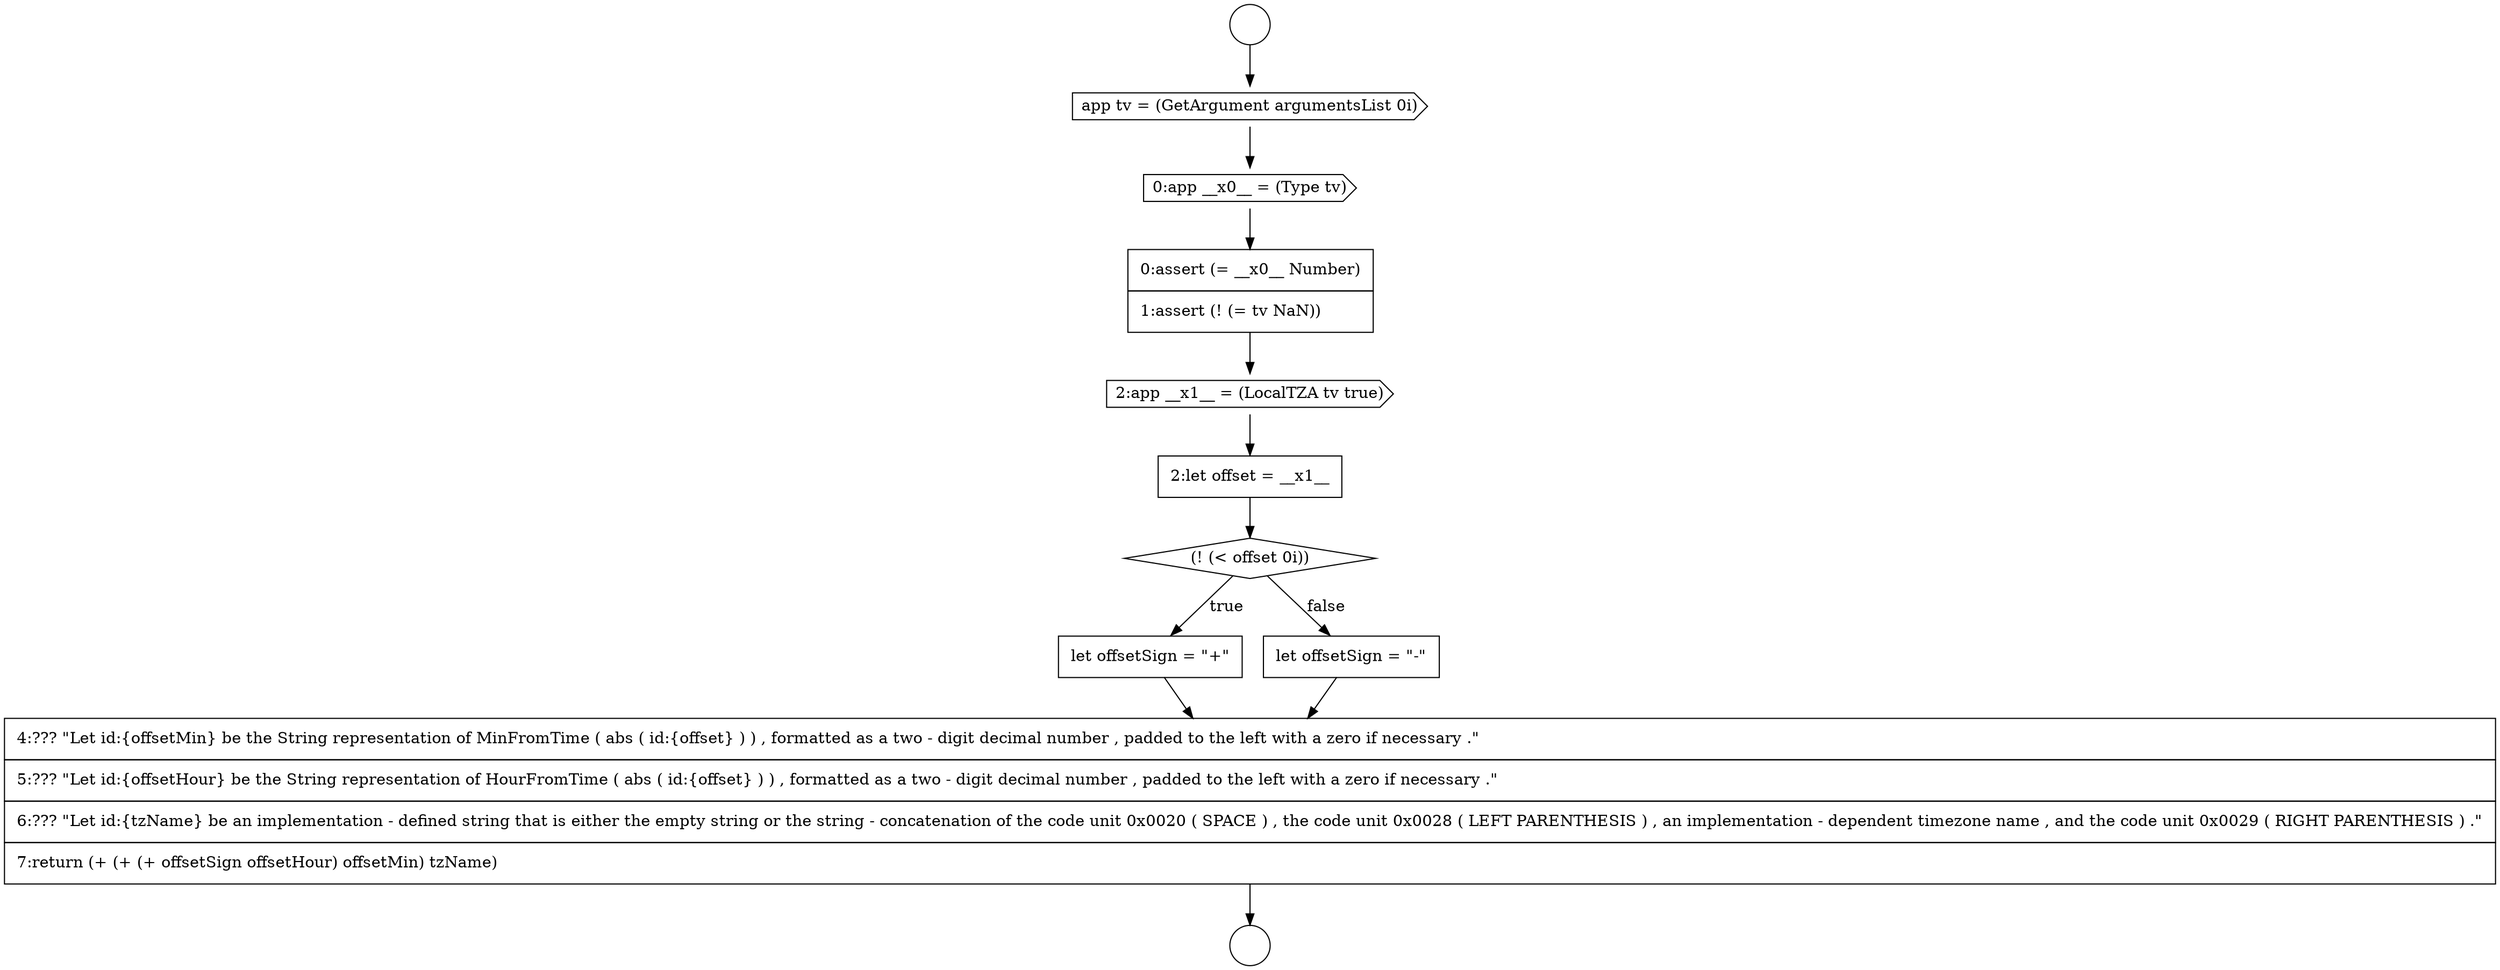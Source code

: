 digraph {
  node12794 [shape=cds, label=<<font color="black">0:app __x0__ = (Type tv)</font>> color="black" fillcolor="white" style=filled]
  node12799 [shape=none, margin=0, label=<<font color="black">
    <table border="0" cellborder="1" cellspacing="0" cellpadding="10">
      <tr><td align="left">let offsetSign = &quot;+&quot;</td></tr>
    </table>
  </font>> color="black" fillcolor="white" style=filled]
  node12791 [shape=circle label=" " color="black" fillcolor="white" style=filled]
  node12797 [shape=none, margin=0, label=<<font color="black">
    <table border="0" cellborder="1" cellspacing="0" cellpadding="10">
      <tr><td align="left">2:let offset = __x1__</td></tr>
    </table>
  </font>> color="black" fillcolor="white" style=filled]
  node12798 [shape=diamond, label=<<font color="black">(! (&lt; offset 0i))</font>> color="black" fillcolor="white" style=filled]
  node12801 [shape=none, margin=0, label=<<font color="black">
    <table border="0" cellborder="1" cellspacing="0" cellpadding="10">
      <tr><td align="left">4:??? &quot;Let id:{offsetMin} be the String representation of MinFromTime ( abs ( id:{offset} ) ) , formatted as a two - digit decimal number , padded to the left with a zero if necessary .&quot;</td></tr>
      <tr><td align="left">5:??? &quot;Let id:{offsetHour} be the String representation of HourFromTime ( abs ( id:{offset} ) ) , formatted as a two - digit decimal number , padded to the left with a zero if necessary .&quot;</td></tr>
      <tr><td align="left">6:??? &quot;Let id:{tzName} be an implementation - defined string that is either the empty string or the string - concatenation of the code unit 0x0020 ( SPACE ) , the code unit 0x0028 ( LEFT PARENTHESIS ) , an implementation - dependent timezone name , and the code unit 0x0029 ( RIGHT PARENTHESIS ) .&quot;</td></tr>
      <tr><td align="left">7:return (+ (+ (+ offsetSign offsetHour) offsetMin) tzName)</td></tr>
    </table>
  </font>> color="black" fillcolor="white" style=filled]
  node12793 [shape=cds, label=<<font color="black">app tv = (GetArgument argumentsList 0i)</font>> color="black" fillcolor="white" style=filled]
  node12792 [shape=circle label=" " color="black" fillcolor="white" style=filled]
  node12796 [shape=cds, label=<<font color="black">2:app __x1__ = (LocalTZA tv true)</font>> color="black" fillcolor="white" style=filled]
  node12795 [shape=none, margin=0, label=<<font color="black">
    <table border="0" cellborder="1" cellspacing="0" cellpadding="10">
      <tr><td align="left">0:assert (= __x0__ Number)</td></tr>
      <tr><td align="left">1:assert (! (= tv NaN))</td></tr>
    </table>
  </font>> color="black" fillcolor="white" style=filled]
  node12800 [shape=none, margin=0, label=<<font color="black">
    <table border="0" cellborder="1" cellspacing="0" cellpadding="10">
      <tr><td align="left">let offsetSign = &quot;-&quot;</td></tr>
    </table>
  </font>> color="black" fillcolor="white" style=filled]
  node12800 -> node12801 [ color="black"]
  node12796 -> node12797 [ color="black"]
  node12801 -> node12792 [ color="black"]
  node12795 -> node12796 [ color="black"]
  node12793 -> node12794 [ color="black"]
  node12797 -> node12798 [ color="black"]
  node12791 -> node12793 [ color="black"]
  node12798 -> node12799 [label=<<font color="black">true</font>> color="black"]
  node12798 -> node12800 [label=<<font color="black">false</font>> color="black"]
  node12794 -> node12795 [ color="black"]
  node12799 -> node12801 [ color="black"]
}
